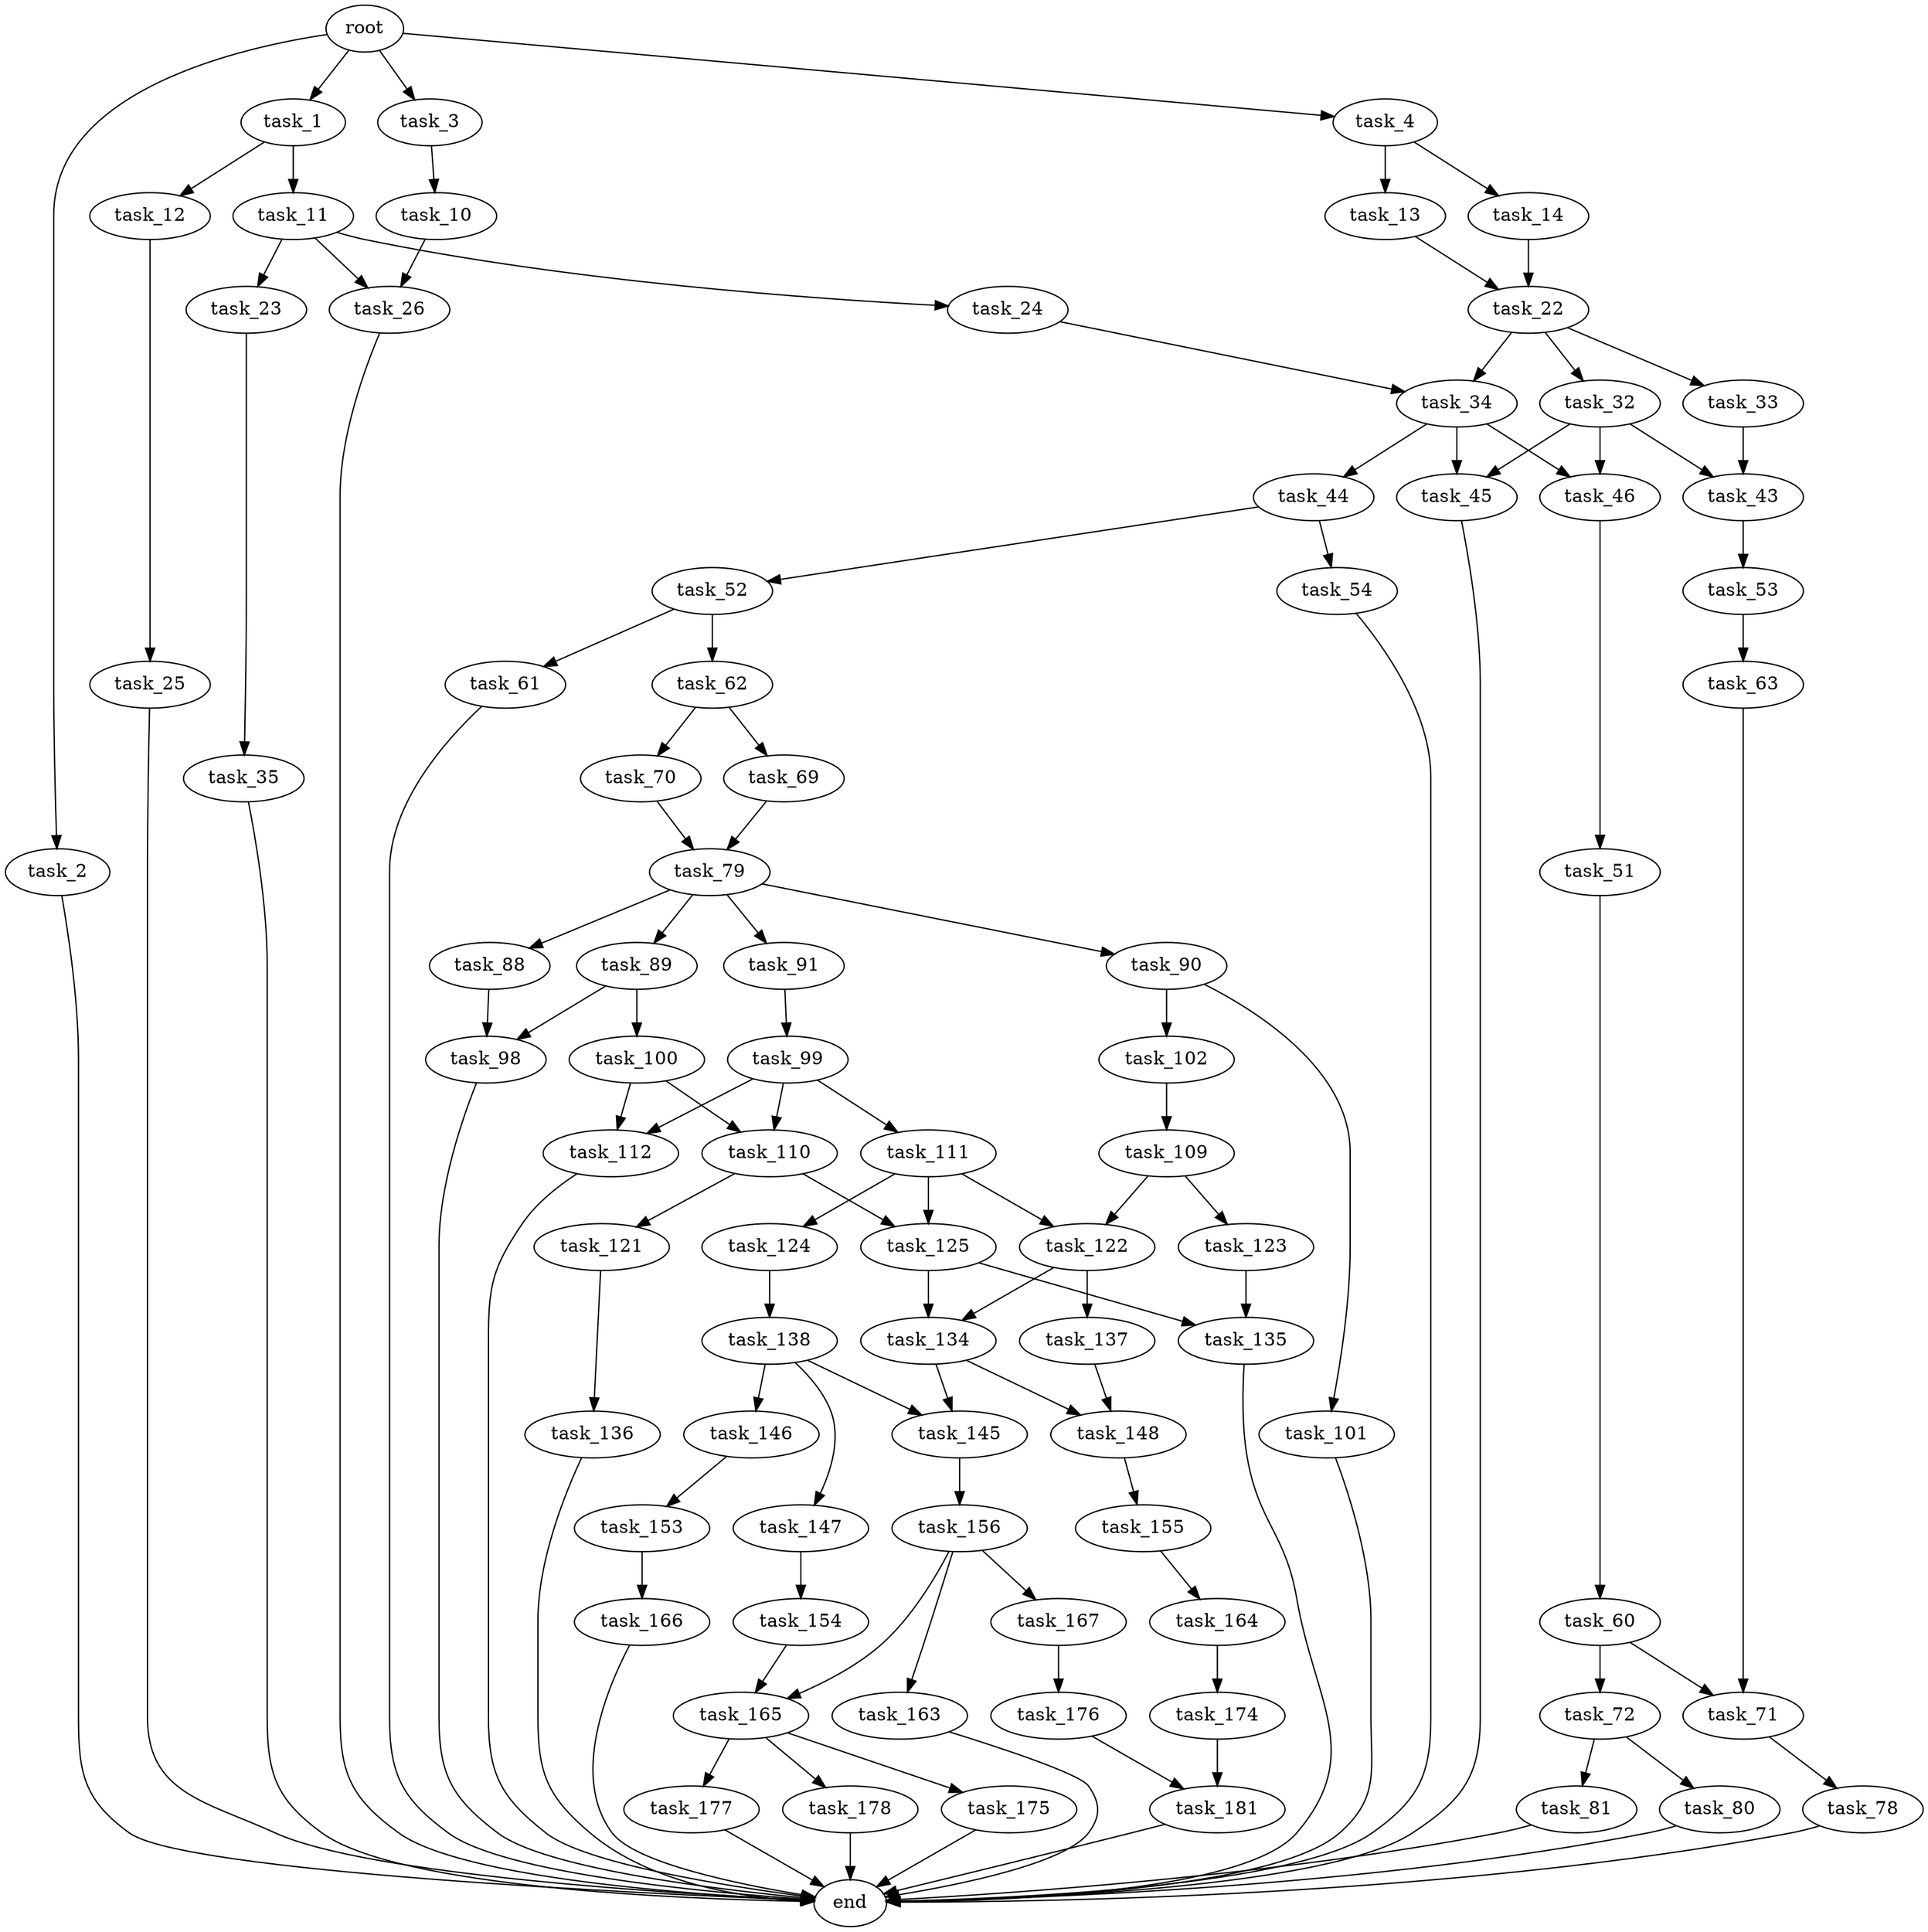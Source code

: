 digraph G {
  root [size="0.000000"];
  task_1 [size="1236635995.000000"];
  task_2 [size="68719476736.000000"];
  task_3 [size="8589934592.000000"];
  task_4 [size="782757789696.000000"];
  task_10 [size="11829342783.000000"];
  task_11 [size="6644468267.000000"];
  task_12 [size="134217728000.000000"];
  task_13 [size="134217728000.000000"];
  task_14 [size="68719476736.000000"];
  task_22 [size="8483505176.000000"];
  task_23 [size="21236263968.000000"];
  task_24 [size="8589934592.000000"];
  task_25 [size="4578893963.000000"];
  task_26 [size="7653300197.000000"];
  task_32 [size="249320855634.000000"];
  task_33 [size="368293445632.000000"];
  task_34 [size="304523479279.000000"];
  task_35 [size="7635483269.000000"];
  task_43 [size="1189672908563.000000"];
  task_44 [size="232094954852.000000"];
  task_45 [size="136619275713.000000"];
  task_46 [size="4123070396.000000"];
  task_51 [size="368293445632.000000"];
  task_52 [size="2779448945.000000"];
  task_53 [size="10496922326.000000"];
  task_54 [size="782757789696.000000"];
  task_60 [size="583028327354.000000"];
  task_61 [size="1042784587519.000000"];
  task_62 [size="1234352200439.000000"];
  task_63 [size="350407827350.000000"];
  task_69 [size="1073741824000.000000"];
  task_70 [size="5666322594.000000"];
  task_71 [size="7748312927.000000"];
  task_72 [size="1073741824000.000000"];
  task_78 [size="391455509850.000000"];
  task_79 [size="614927036.000000"];
  task_80 [size="1073741824000.000000"];
  task_81 [size="44630787801.000000"];
  task_88 [size="72785025937.000000"];
  task_89 [size="28991029248.000000"];
  task_90 [size="17011350512.000000"];
  task_91 [size="909195280812.000000"];
  task_98 [size="4437958185.000000"];
  task_99 [size="738640591532.000000"];
  task_100 [size="5804617663.000000"];
  task_101 [size="68719476736.000000"];
  task_102 [size="78054718988.000000"];
  task_109 [size="14934246887.000000"];
  task_110 [size="549755813888.000000"];
  task_111 [size="185429554259.000000"];
  task_112 [size="28991029248.000000"];
  task_121 [size="1073741824000.000000"];
  task_122 [size="18692380679.000000"];
  task_123 [size="3223186978.000000"];
  task_124 [size="5504158968.000000"];
  task_125 [size="1073741824000.000000"];
  task_134 [size="1655971368.000000"];
  task_135 [size="203246844439.000000"];
  task_136 [size="358632968890.000000"];
  task_137 [size="593059258808.000000"];
  task_138 [size="8589934592.000000"];
  task_145 [size="231928233984.000000"];
  task_146 [size="8589934592.000000"];
  task_147 [size="906758603320.000000"];
  task_148 [size="3238789839.000000"];
  task_153 [size="549755813888.000000"];
  task_154 [size="28991029248.000000"];
  task_155 [size="68719476736.000000"];
  task_156 [size="12928480131.000000"];
  task_163 [size="282414652702.000000"];
  task_164 [size="30020282625.000000"];
  task_165 [size="4692131569.000000"];
  task_166 [size="8589934592.000000"];
  task_167 [size="28991029248.000000"];
  task_174 [size="48145262831.000000"];
  task_175 [size="16116211295.000000"];
  task_176 [size="68719476736.000000"];
  task_177 [size="39012493361.000000"];
  task_178 [size="32199306830.000000"];
  task_181 [size="134217728000.000000"];
  end [size="0.000000"];

  root -> task_1 [size="1.000000"];
  root -> task_2 [size="1.000000"];
  root -> task_3 [size="1.000000"];
  root -> task_4 [size="1.000000"];
  task_1 -> task_11 [size="33554432.000000"];
  task_1 -> task_12 [size="33554432.000000"];
  task_2 -> end [size="1.000000"];
  task_3 -> task_10 [size="33554432.000000"];
  task_4 -> task_13 [size="679477248.000000"];
  task_4 -> task_14 [size="679477248.000000"];
  task_10 -> task_26 [size="536870912.000000"];
  task_11 -> task_23 [size="134217728.000000"];
  task_11 -> task_24 [size="134217728.000000"];
  task_11 -> task_26 [size="134217728.000000"];
  task_12 -> task_25 [size="209715200.000000"];
  task_13 -> task_22 [size="209715200.000000"];
  task_14 -> task_22 [size="134217728.000000"];
  task_22 -> task_32 [size="301989888.000000"];
  task_22 -> task_33 [size="301989888.000000"];
  task_22 -> task_34 [size="301989888.000000"];
  task_23 -> task_35 [size="411041792.000000"];
  task_24 -> task_34 [size="33554432.000000"];
  task_25 -> end [size="1.000000"];
  task_26 -> end [size="1.000000"];
  task_32 -> task_43 [size="209715200.000000"];
  task_32 -> task_45 [size="209715200.000000"];
  task_32 -> task_46 [size="209715200.000000"];
  task_33 -> task_43 [size="411041792.000000"];
  task_34 -> task_44 [size="679477248.000000"];
  task_34 -> task_45 [size="679477248.000000"];
  task_34 -> task_46 [size="679477248.000000"];
  task_35 -> end [size="1.000000"];
  task_43 -> task_53 [size="838860800.000000"];
  task_44 -> task_52 [size="411041792.000000"];
  task_44 -> task_54 [size="411041792.000000"];
  task_45 -> end [size="1.000000"];
  task_46 -> task_51 [size="209715200.000000"];
  task_51 -> task_60 [size="411041792.000000"];
  task_52 -> task_61 [size="75497472.000000"];
  task_52 -> task_62 [size="75497472.000000"];
  task_53 -> task_63 [size="536870912.000000"];
  task_54 -> end [size="1.000000"];
  task_60 -> task_71 [size="411041792.000000"];
  task_60 -> task_72 [size="411041792.000000"];
  task_61 -> end [size="1.000000"];
  task_62 -> task_69 [size="838860800.000000"];
  task_62 -> task_70 [size="838860800.000000"];
  task_63 -> task_71 [size="411041792.000000"];
  task_69 -> task_79 [size="838860800.000000"];
  task_70 -> task_79 [size="134217728.000000"];
  task_71 -> task_78 [size="411041792.000000"];
  task_72 -> task_80 [size="838860800.000000"];
  task_72 -> task_81 [size="838860800.000000"];
  task_78 -> end [size="1.000000"];
  task_79 -> task_88 [size="33554432.000000"];
  task_79 -> task_89 [size="33554432.000000"];
  task_79 -> task_90 [size="33554432.000000"];
  task_79 -> task_91 [size="33554432.000000"];
  task_80 -> end [size="1.000000"];
  task_81 -> end [size="1.000000"];
  task_88 -> task_98 [size="301989888.000000"];
  task_89 -> task_98 [size="75497472.000000"];
  task_89 -> task_100 [size="75497472.000000"];
  task_90 -> task_101 [size="301989888.000000"];
  task_90 -> task_102 [size="301989888.000000"];
  task_91 -> task_99 [size="679477248.000000"];
  task_98 -> end [size="1.000000"];
  task_99 -> task_110 [size="838860800.000000"];
  task_99 -> task_111 [size="838860800.000000"];
  task_99 -> task_112 [size="838860800.000000"];
  task_100 -> task_110 [size="411041792.000000"];
  task_100 -> task_112 [size="411041792.000000"];
  task_101 -> end [size="1.000000"];
  task_102 -> task_109 [size="301989888.000000"];
  task_109 -> task_122 [size="75497472.000000"];
  task_109 -> task_123 [size="75497472.000000"];
  task_110 -> task_121 [size="536870912.000000"];
  task_110 -> task_125 [size="536870912.000000"];
  task_111 -> task_122 [size="536870912.000000"];
  task_111 -> task_124 [size="536870912.000000"];
  task_111 -> task_125 [size="536870912.000000"];
  task_112 -> end [size="1.000000"];
  task_121 -> task_136 [size="838860800.000000"];
  task_122 -> task_134 [size="536870912.000000"];
  task_122 -> task_137 [size="536870912.000000"];
  task_123 -> task_135 [size="134217728.000000"];
  task_124 -> task_138 [size="134217728.000000"];
  task_125 -> task_134 [size="838860800.000000"];
  task_125 -> task_135 [size="838860800.000000"];
  task_134 -> task_145 [size="33554432.000000"];
  task_134 -> task_148 [size="33554432.000000"];
  task_135 -> end [size="1.000000"];
  task_136 -> end [size="1.000000"];
  task_137 -> task_148 [size="411041792.000000"];
  task_138 -> task_145 [size="33554432.000000"];
  task_138 -> task_146 [size="33554432.000000"];
  task_138 -> task_147 [size="33554432.000000"];
  task_145 -> task_156 [size="301989888.000000"];
  task_146 -> task_153 [size="33554432.000000"];
  task_147 -> task_154 [size="679477248.000000"];
  task_148 -> task_155 [size="209715200.000000"];
  task_153 -> task_166 [size="536870912.000000"];
  task_154 -> task_165 [size="75497472.000000"];
  task_155 -> task_164 [size="134217728.000000"];
  task_156 -> task_163 [size="679477248.000000"];
  task_156 -> task_165 [size="679477248.000000"];
  task_156 -> task_167 [size="679477248.000000"];
  task_163 -> end [size="1.000000"];
  task_164 -> task_174 [size="33554432.000000"];
  task_165 -> task_175 [size="75497472.000000"];
  task_165 -> task_177 [size="75497472.000000"];
  task_165 -> task_178 [size="75497472.000000"];
  task_166 -> end [size="1.000000"];
  task_167 -> task_176 [size="75497472.000000"];
  task_174 -> task_181 [size="134217728.000000"];
  task_175 -> end [size="1.000000"];
  task_176 -> task_181 [size="134217728.000000"];
  task_177 -> end [size="1.000000"];
  task_178 -> end [size="1.000000"];
  task_181 -> end [size="1.000000"];
}
